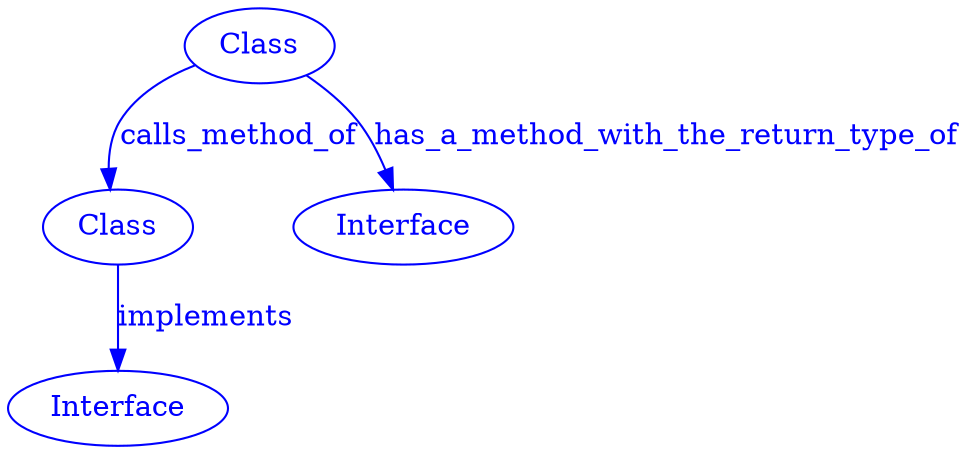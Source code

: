 digraph SubdueGraph {
  4 [label="Interface",color=blue,fontcolor=blue];
  7 [label="Class",color=blue,fontcolor=blue];
  9 [label="Class",color=blue,fontcolor=blue];
  10 [label="Interface",color=blue,fontcolor=blue];
  9 -> 4 [label="implements",color=blue,fontcolor=blue];
  7 -> 10 [label="has_a_method_with_the_return_type_of",color=blue,fontcolor=blue];
  7 -> 9 [label="calls_method_of",color=blue,fontcolor=blue];
}
